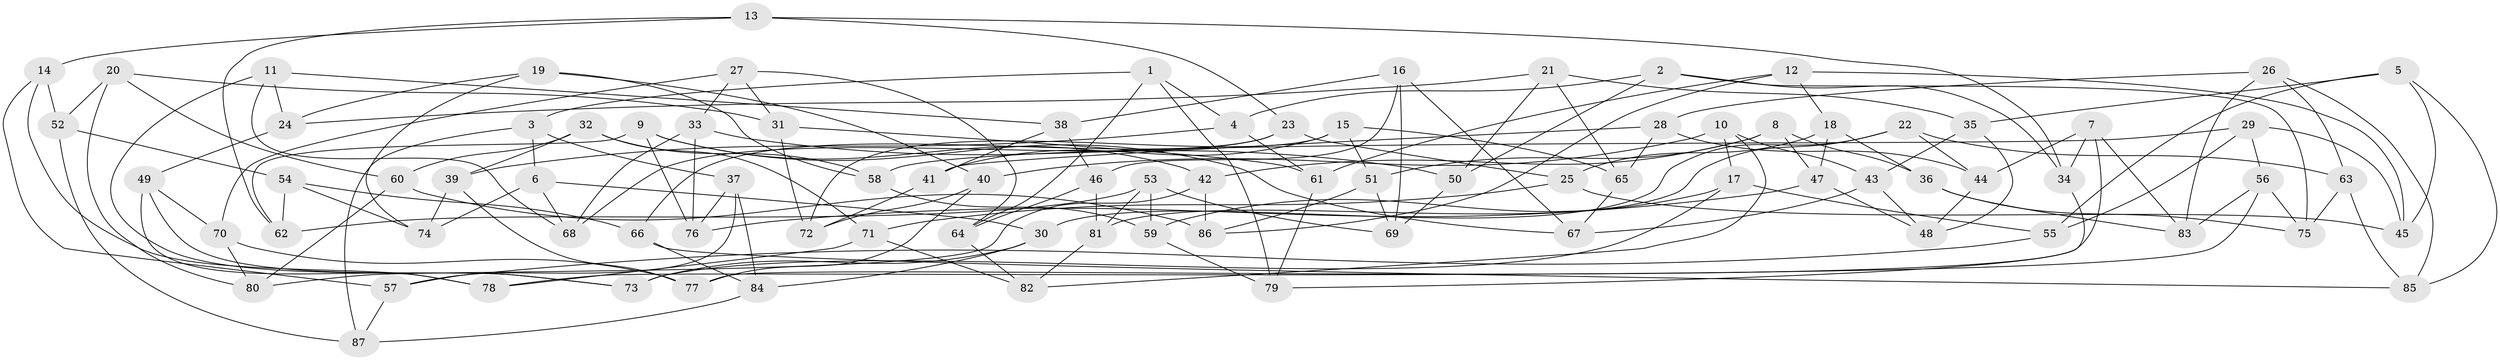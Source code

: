 // coarse degree distribution, {4: 0.3888888888888889, 6: 0.5, 5: 0.1111111111111111}
// Generated by graph-tools (version 1.1) at 2025/42/03/06/25 10:42:18]
// undirected, 87 vertices, 174 edges
graph export_dot {
graph [start="1"]
  node [color=gray90,style=filled];
  1;
  2;
  3;
  4;
  5;
  6;
  7;
  8;
  9;
  10;
  11;
  12;
  13;
  14;
  15;
  16;
  17;
  18;
  19;
  20;
  21;
  22;
  23;
  24;
  25;
  26;
  27;
  28;
  29;
  30;
  31;
  32;
  33;
  34;
  35;
  36;
  37;
  38;
  39;
  40;
  41;
  42;
  43;
  44;
  45;
  46;
  47;
  48;
  49;
  50;
  51;
  52;
  53;
  54;
  55;
  56;
  57;
  58;
  59;
  60;
  61;
  62;
  63;
  64;
  65;
  66;
  67;
  68;
  69;
  70;
  71;
  72;
  73;
  74;
  75;
  76;
  77;
  78;
  79;
  80;
  81;
  82;
  83;
  84;
  85;
  86;
  87;
  1 -- 79;
  1 -- 4;
  1 -- 3;
  1 -- 64;
  2 -- 4;
  2 -- 50;
  2 -- 75;
  2 -- 34;
  3 -- 87;
  3 -- 37;
  3 -- 6;
  4 -- 61;
  4 -- 39;
  5 -- 85;
  5 -- 45;
  5 -- 55;
  5 -- 35;
  6 -- 68;
  6 -- 74;
  6 -- 30;
  7 -- 34;
  7 -- 44;
  7 -- 77;
  7 -- 83;
  8 -- 42;
  8 -- 51;
  8 -- 36;
  8 -- 47;
  9 -- 67;
  9 -- 62;
  9 -- 76;
  9 -- 42;
  10 -- 82;
  10 -- 43;
  10 -- 40;
  10 -- 17;
  11 -- 38;
  11 -- 24;
  11 -- 68;
  11 -- 73;
  12 -- 18;
  12 -- 61;
  12 -- 86;
  12 -- 45;
  13 -- 23;
  13 -- 62;
  13 -- 14;
  13 -- 34;
  14 -- 78;
  14 -- 52;
  14 -- 57;
  15 -- 41;
  15 -- 65;
  15 -- 72;
  15 -- 51;
  16 -- 46;
  16 -- 38;
  16 -- 69;
  16 -- 67;
  17 -- 73;
  17 -- 59;
  17 -- 55;
  18 -- 36;
  18 -- 47;
  18 -- 25;
  19 -- 58;
  19 -- 40;
  19 -- 74;
  19 -- 24;
  20 -- 80;
  20 -- 60;
  20 -- 52;
  20 -- 31;
  21 -- 24;
  21 -- 35;
  21 -- 65;
  21 -- 50;
  22 -- 44;
  22 -- 63;
  22 -- 81;
  22 -- 30;
  23 -- 25;
  23 -- 68;
  23 -- 66;
  24 -- 49;
  25 -- 45;
  25 -- 71;
  26 -- 63;
  26 -- 28;
  26 -- 85;
  26 -- 83;
  27 -- 64;
  27 -- 70;
  27 -- 31;
  27 -- 33;
  28 -- 41;
  28 -- 44;
  28 -- 65;
  29 -- 58;
  29 -- 55;
  29 -- 56;
  29 -- 45;
  30 -- 84;
  30 -- 73;
  31 -- 72;
  31 -- 61;
  32 -- 71;
  32 -- 60;
  32 -- 58;
  32 -- 39;
  33 -- 50;
  33 -- 76;
  33 -- 68;
  34 -- 79;
  35 -- 43;
  35 -- 48;
  36 -- 75;
  36 -- 83;
  37 -- 57;
  37 -- 76;
  37 -- 84;
  38 -- 46;
  38 -- 41;
  39 -- 74;
  39 -- 77;
  40 -- 72;
  40 -- 77;
  41 -- 72;
  42 -- 80;
  42 -- 86;
  43 -- 48;
  43 -- 67;
  44 -- 48;
  46 -- 81;
  46 -- 64;
  47 -- 48;
  47 -- 76;
  49 -- 70;
  49 -- 73;
  49 -- 78;
  50 -- 69;
  51 -- 86;
  51 -- 69;
  52 -- 54;
  52 -- 87;
  53 -- 59;
  53 -- 81;
  53 -- 69;
  53 -- 62;
  54 -- 74;
  54 -- 62;
  54 -- 66;
  55 -- 57;
  56 -- 78;
  56 -- 75;
  56 -- 83;
  57 -- 87;
  58 -- 59;
  59 -- 79;
  60 -- 86;
  60 -- 80;
  61 -- 79;
  63 -- 75;
  63 -- 85;
  64 -- 82;
  65 -- 67;
  66 -- 85;
  66 -- 84;
  70 -- 80;
  70 -- 77;
  71 -- 82;
  71 -- 78;
  81 -- 82;
  84 -- 87;
}
